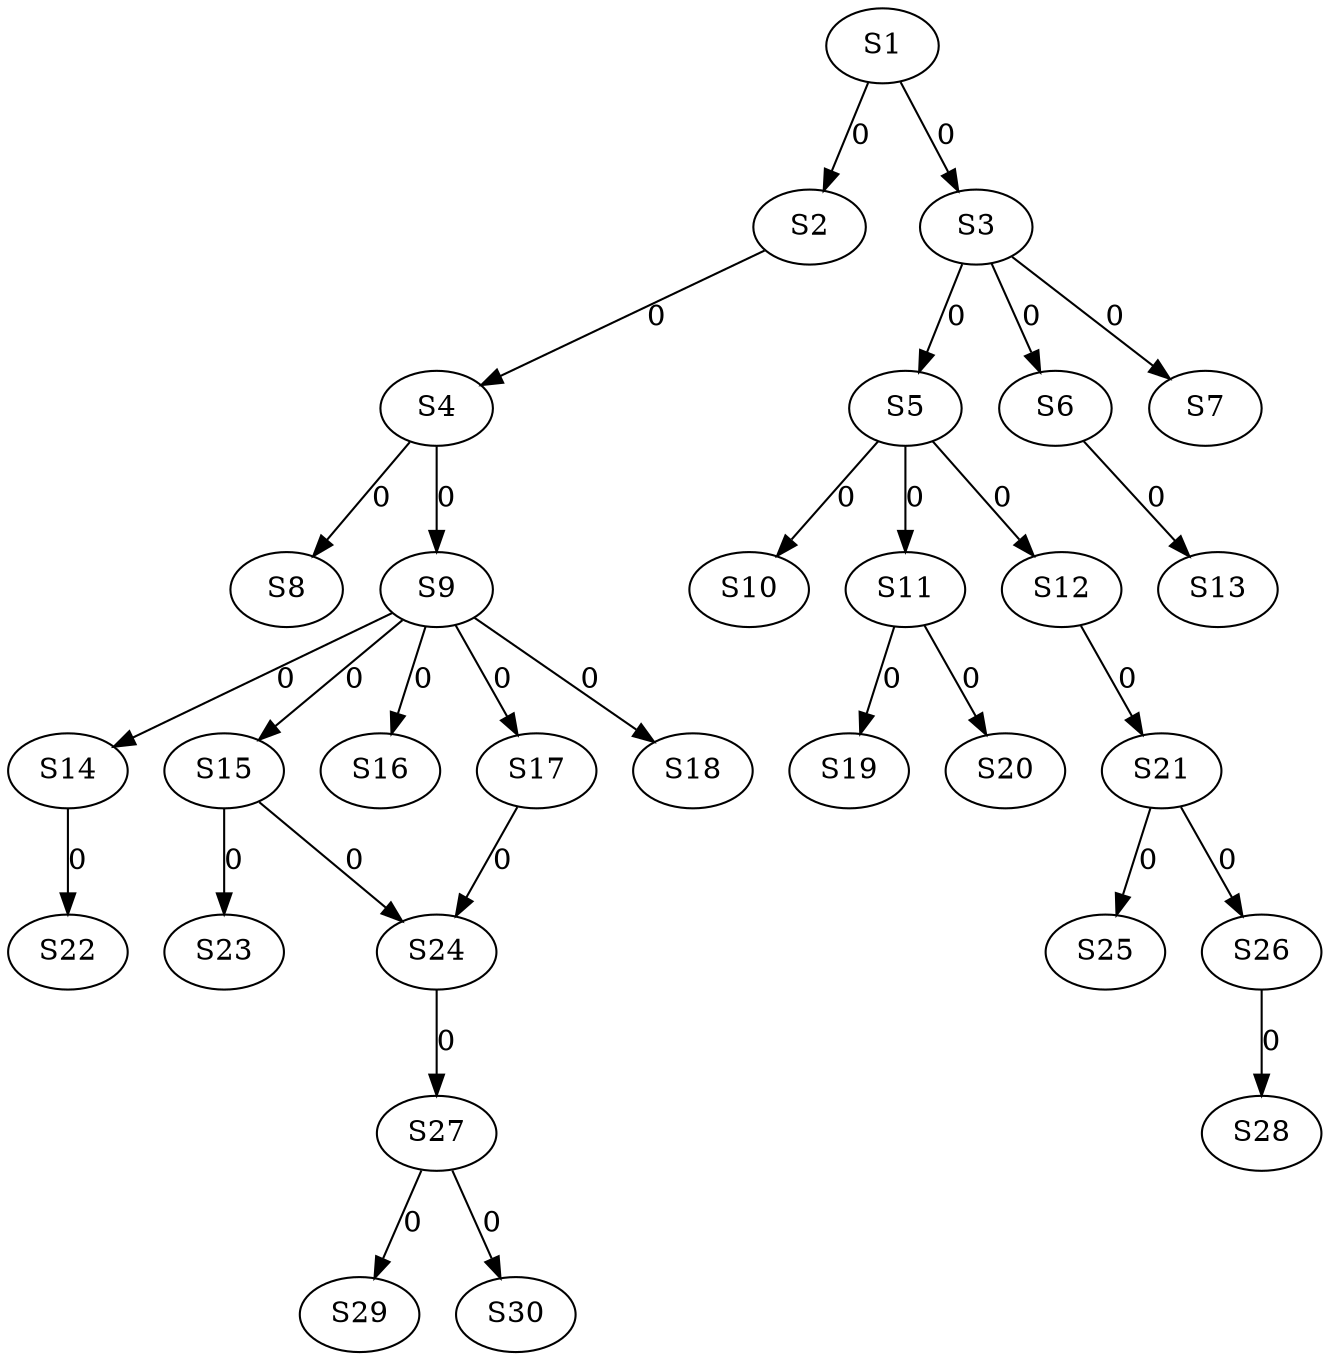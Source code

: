 strict digraph {
	S1 -> S2 [ label = 0 ];
	S1 -> S3 [ label = 0 ];
	S2 -> S4 [ label = 0 ];
	S3 -> S5 [ label = 0 ];
	S3 -> S6 [ label = 0 ];
	S3 -> S7 [ label = 0 ];
	S4 -> S8 [ label = 0 ];
	S4 -> S9 [ label = 0 ];
	S5 -> S10 [ label = 0 ];
	S5 -> S11 [ label = 0 ];
	S5 -> S12 [ label = 0 ];
	S6 -> S13 [ label = 0 ];
	S9 -> S14 [ label = 0 ];
	S9 -> S15 [ label = 0 ];
	S9 -> S16 [ label = 0 ];
	S9 -> S17 [ label = 0 ];
	S9 -> S18 [ label = 0 ];
	S11 -> S19 [ label = 0 ];
	S11 -> S20 [ label = 0 ];
	S12 -> S21 [ label = 0 ];
	S14 -> S22 [ label = 0 ];
	S15 -> S23 [ label = 0 ];
	S17 -> S24 [ label = 0 ];
	S21 -> S25 [ label = 0 ];
	S21 -> S26 [ label = 0 ];
	S24 -> S27 [ label = 0 ];
	S26 -> S28 [ label = 0 ];
	S27 -> S29 [ label = 0 ];
	S27 -> S30 [ label = 0 ];
	S15 -> S24 [ label = 0 ];
}